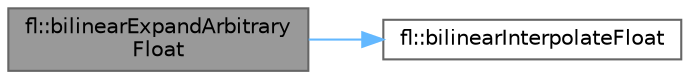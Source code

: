 digraph "fl::bilinearExpandArbitraryFloat"
{
 // LATEX_PDF_SIZE
  bgcolor="transparent";
  edge [fontname=Helvetica,fontsize=10,labelfontname=Helvetica,labelfontsize=10];
  node [fontname=Helvetica,fontsize=10,shape=box,height=0.2,width=0.4];
  rankdir="LR";
  Node1 [id="Node000001",label="fl::bilinearExpandArbitrary\lFloat",height=0.2,width=0.4,color="gray40", fillcolor="grey60", style="filled", fontcolor="black",tooltip=" "];
  Node1 -> Node2 [id="edge1_Node000001_Node000002",color="steelblue1",style="solid",tooltip=" "];
  Node2 [id="Node000002",label="fl::bilinearInterpolateFloat",height=0.2,width=0.4,color="grey40", fillcolor="white", style="filled",URL="$d4/d36/namespacefl_adc9d7b1babde9b079710372109bd3ffb.html#adc9d7b1babde9b079710372109bd3ffb",tooltip=" "];
}
